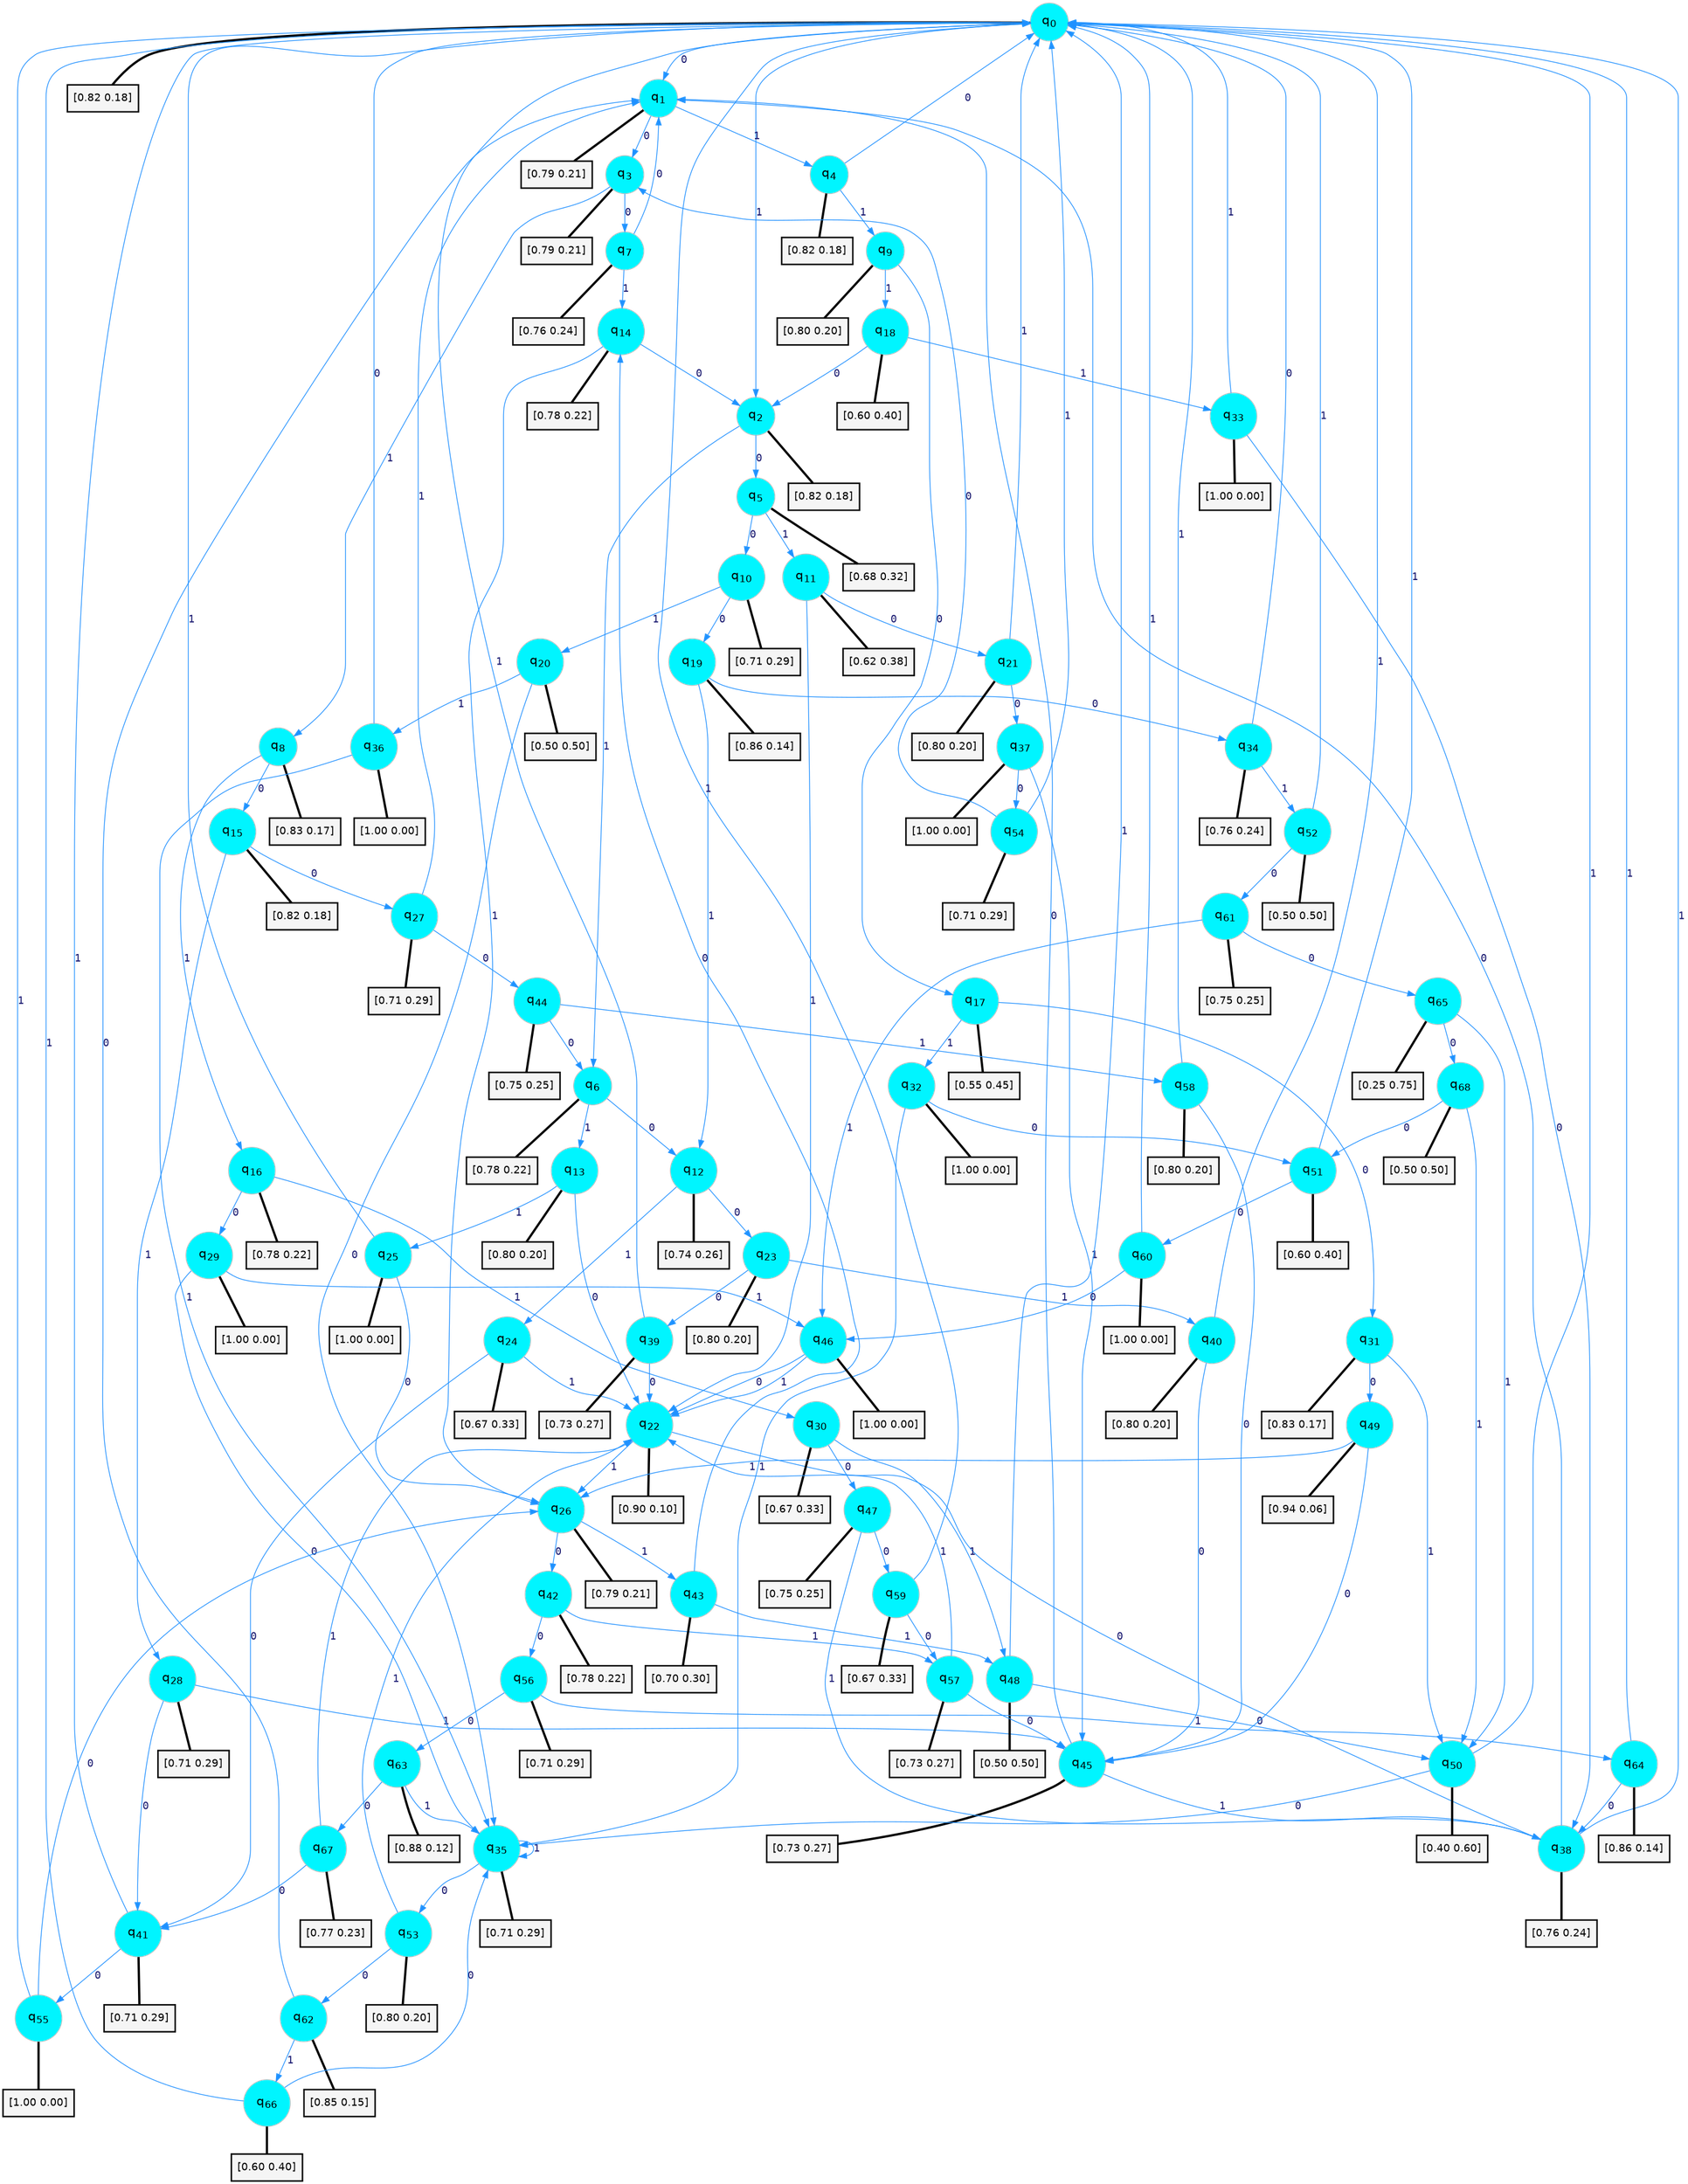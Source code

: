 digraph G {
graph [
bgcolor=transparent, dpi=300, rankdir=TD, size="40,25"];
node [
color=gray, fillcolor=turquoise1, fontcolor=black, fontname=Helvetica, fontsize=16, fontweight=bold, shape=circle, style=filled];
edge [
arrowsize=1, color=dodgerblue1, fontcolor=midnightblue, fontname=courier, fontweight=bold, penwidth=1, style=solid, weight=20];
0[label=<q<SUB>0</SUB>>];
1[label=<q<SUB>1</SUB>>];
2[label=<q<SUB>2</SUB>>];
3[label=<q<SUB>3</SUB>>];
4[label=<q<SUB>4</SUB>>];
5[label=<q<SUB>5</SUB>>];
6[label=<q<SUB>6</SUB>>];
7[label=<q<SUB>7</SUB>>];
8[label=<q<SUB>8</SUB>>];
9[label=<q<SUB>9</SUB>>];
10[label=<q<SUB>10</SUB>>];
11[label=<q<SUB>11</SUB>>];
12[label=<q<SUB>12</SUB>>];
13[label=<q<SUB>13</SUB>>];
14[label=<q<SUB>14</SUB>>];
15[label=<q<SUB>15</SUB>>];
16[label=<q<SUB>16</SUB>>];
17[label=<q<SUB>17</SUB>>];
18[label=<q<SUB>18</SUB>>];
19[label=<q<SUB>19</SUB>>];
20[label=<q<SUB>20</SUB>>];
21[label=<q<SUB>21</SUB>>];
22[label=<q<SUB>22</SUB>>];
23[label=<q<SUB>23</SUB>>];
24[label=<q<SUB>24</SUB>>];
25[label=<q<SUB>25</SUB>>];
26[label=<q<SUB>26</SUB>>];
27[label=<q<SUB>27</SUB>>];
28[label=<q<SUB>28</SUB>>];
29[label=<q<SUB>29</SUB>>];
30[label=<q<SUB>30</SUB>>];
31[label=<q<SUB>31</SUB>>];
32[label=<q<SUB>32</SUB>>];
33[label=<q<SUB>33</SUB>>];
34[label=<q<SUB>34</SUB>>];
35[label=<q<SUB>35</SUB>>];
36[label=<q<SUB>36</SUB>>];
37[label=<q<SUB>37</SUB>>];
38[label=<q<SUB>38</SUB>>];
39[label=<q<SUB>39</SUB>>];
40[label=<q<SUB>40</SUB>>];
41[label=<q<SUB>41</SUB>>];
42[label=<q<SUB>42</SUB>>];
43[label=<q<SUB>43</SUB>>];
44[label=<q<SUB>44</SUB>>];
45[label=<q<SUB>45</SUB>>];
46[label=<q<SUB>46</SUB>>];
47[label=<q<SUB>47</SUB>>];
48[label=<q<SUB>48</SUB>>];
49[label=<q<SUB>49</SUB>>];
50[label=<q<SUB>50</SUB>>];
51[label=<q<SUB>51</SUB>>];
52[label=<q<SUB>52</SUB>>];
53[label=<q<SUB>53</SUB>>];
54[label=<q<SUB>54</SUB>>];
55[label=<q<SUB>55</SUB>>];
56[label=<q<SUB>56</SUB>>];
57[label=<q<SUB>57</SUB>>];
58[label=<q<SUB>58</SUB>>];
59[label=<q<SUB>59</SUB>>];
60[label=<q<SUB>60</SUB>>];
61[label=<q<SUB>61</SUB>>];
62[label=<q<SUB>62</SUB>>];
63[label=<q<SUB>63</SUB>>];
64[label=<q<SUB>64</SUB>>];
65[label=<q<SUB>65</SUB>>];
66[label=<q<SUB>66</SUB>>];
67[label=<q<SUB>67</SUB>>];
68[label=<q<SUB>68</SUB>>];
69[label="[0.82 0.18]", shape=box,fontcolor=black, fontname=Helvetica, fontsize=14, penwidth=2, fillcolor=whitesmoke,color=black];
70[label="[0.79 0.21]", shape=box,fontcolor=black, fontname=Helvetica, fontsize=14, penwidth=2, fillcolor=whitesmoke,color=black];
71[label="[0.82 0.18]", shape=box,fontcolor=black, fontname=Helvetica, fontsize=14, penwidth=2, fillcolor=whitesmoke,color=black];
72[label="[0.79 0.21]", shape=box,fontcolor=black, fontname=Helvetica, fontsize=14, penwidth=2, fillcolor=whitesmoke,color=black];
73[label="[0.82 0.18]", shape=box,fontcolor=black, fontname=Helvetica, fontsize=14, penwidth=2, fillcolor=whitesmoke,color=black];
74[label="[0.68 0.32]", shape=box,fontcolor=black, fontname=Helvetica, fontsize=14, penwidth=2, fillcolor=whitesmoke,color=black];
75[label="[0.78 0.22]", shape=box,fontcolor=black, fontname=Helvetica, fontsize=14, penwidth=2, fillcolor=whitesmoke,color=black];
76[label="[0.76 0.24]", shape=box,fontcolor=black, fontname=Helvetica, fontsize=14, penwidth=2, fillcolor=whitesmoke,color=black];
77[label="[0.83 0.17]", shape=box,fontcolor=black, fontname=Helvetica, fontsize=14, penwidth=2, fillcolor=whitesmoke,color=black];
78[label="[0.80 0.20]", shape=box,fontcolor=black, fontname=Helvetica, fontsize=14, penwidth=2, fillcolor=whitesmoke,color=black];
79[label="[0.71 0.29]", shape=box,fontcolor=black, fontname=Helvetica, fontsize=14, penwidth=2, fillcolor=whitesmoke,color=black];
80[label="[0.62 0.38]", shape=box,fontcolor=black, fontname=Helvetica, fontsize=14, penwidth=2, fillcolor=whitesmoke,color=black];
81[label="[0.74 0.26]", shape=box,fontcolor=black, fontname=Helvetica, fontsize=14, penwidth=2, fillcolor=whitesmoke,color=black];
82[label="[0.80 0.20]", shape=box,fontcolor=black, fontname=Helvetica, fontsize=14, penwidth=2, fillcolor=whitesmoke,color=black];
83[label="[0.78 0.22]", shape=box,fontcolor=black, fontname=Helvetica, fontsize=14, penwidth=2, fillcolor=whitesmoke,color=black];
84[label="[0.82 0.18]", shape=box,fontcolor=black, fontname=Helvetica, fontsize=14, penwidth=2, fillcolor=whitesmoke,color=black];
85[label="[0.78 0.22]", shape=box,fontcolor=black, fontname=Helvetica, fontsize=14, penwidth=2, fillcolor=whitesmoke,color=black];
86[label="[0.55 0.45]", shape=box,fontcolor=black, fontname=Helvetica, fontsize=14, penwidth=2, fillcolor=whitesmoke,color=black];
87[label="[0.60 0.40]", shape=box,fontcolor=black, fontname=Helvetica, fontsize=14, penwidth=2, fillcolor=whitesmoke,color=black];
88[label="[0.86 0.14]", shape=box,fontcolor=black, fontname=Helvetica, fontsize=14, penwidth=2, fillcolor=whitesmoke,color=black];
89[label="[0.50 0.50]", shape=box,fontcolor=black, fontname=Helvetica, fontsize=14, penwidth=2, fillcolor=whitesmoke,color=black];
90[label="[0.80 0.20]", shape=box,fontcolor=black, fontname=Helvetica, fontsize=14, penwidth=2, fillcolor=whitesmoke,color=black];
91[label="[0.90 0.10]", shape=box,fontcolor=black, fontname=Helvetica, fontsize=14, penwidth=2, fillcolor=whitesmoke,color=black];
92[label="[0.80 0.20]", shape=box,fontcolor=black, fontname=Helvetica, fontsize=14, penwidth=2, fillcolor=whitesmoke,color=black];
93[label="[0.67 0.33]", shape=box,fontcolor=black, fontname=Helvetica, fontsize=14, penwidth=2, fillcolor=whitesmoke,color=black];
94[label="[1.00 0.00]", shape=box,fontcolor=black, fontname=Helvetica, fontsize=14, penwidth=2, fillcolor=whitesmoke,color=black];
95[label="[0.79 0.21]", shape=box,fontcolor=black, fontname=Helvetica, fontsize=14, penwidth=2, fillcolor=whitesmoke,color=black];
96[label="[0.71 0.29]", shape=box,fontcolor=black, fontname=Helvetica, fontsize=14, penwidth=2, fillcolor=whitesmoke,color=black];
97[label="[0.71 0.29]", shape=box,fontcolor=black, fontname=Helvetica, fontsize=14, penwidth=2, fillcolor=whitesmoke,color=black];
98[label="[1.00 0.00]", shape=box,fontcolor=black, fontname=Helvetica, fontsize=14, penwidth=2, fillcolor=whitesmoke,color=black];
99[label="[0.67 0.33]", shape=box,fontcolor=black, fontname=Helvetica, fontsize=14, penwidth=2, fillcolor=whitesmoke,color=black];
100[label="[0.83 0.17]", shape=box,fontcolor=black, fontname=Helvetica, fontsize=14, penwidth=2, fillcolor=whitesmoke,color=black];
101[label="[1.00 0.00]", shape=box,fontcolor=black, fontname=Helvetica, fontsize=14, penwidth=2, fillcolor=whitesmoke,color=black];
102[label="[1.00 0.00]", shape=box,fontcolor=black, fontname=Helvetica, fontsize=14, penwidth=2, fillcolor=whitesmoke,color=black];
103[label="[0.76 0.24]", shape=box,fontcolor=black, fontname=Helvetica, fontsize=14, penwidth=2, fillcolor=whitesmoke,color=black];
104[label="[0.71 0.29]", shape=box,fontcolor=black, fontname=Helvetica, fontsize=14, penwidth=2, fillcolor=whitesmoke,color=black];
105[label="[1.00 0.00]", shape=box,fontcolor=black, fontname=Helvetica, fontsize=14, penwidth=2, fillcolor=whitesmoke,color=black];
106[label="[1.00 0.00]", shape=box,fontcolor=black, fontname=Helvetica, fontsize=14, penwidth=2, fillcolor=whitesmoke,color=black];
107[label="[0.76 0.24]", shape=box,fontcolor=black, fontname=Helvetica, fontsize=14, penwidth=2, fillcolor=whitesmoke,color=black];
108[label="[0.73 0.27]", shape=box,fontcolor=black, fontname=Helvetica, fontsize=14, penwidth=2, fillcolor=whitesmoke,color=black];
109[label="[0.80 0.20]", shape=box,fontcolor=black, fontname=Helvetica, fontsize=14, penwidth=2, fillcolor=whitesmoke,color=black];
110[label="[0.71 0.29]", shape=box,fontcolor=black, fontname=Helvetica, fontsize=14, penwidth=2, fillcolor=whitesmoke,color=black];
111[label="[0.78 0.22]", shape=box,fontcolor=black, fontname=Helvetica, fontsize=14, penwidth=2, fillcolor=whitesmoke,color=black];
112[label="[0.70 0.30]", shape=box,fontcolor=black, fontname=Helvetica, fontsize=14, penwidth=2, fillcolor=whitesmoke,color=black];
113[label="[0.75 0.25]", shape=box,fontcolor=black, fontname=Helvetica, fontsize=14, penwidth=2, fillcolor=whitesmoke,color=black];
114[label="[0.73 0.27]", shape=box,fontcolor=black, fontname=Helvetica, fontsize=14, penwidth=2, fillcolor=whitesmoke,color=black];
115[label="[1.00 0.00]", shape=box,fontcolor=black, fontname=Helvetica, fontsize=14, penwidth=2, fillcolor=whitesmoke,color=black];
116[label="[0.75 0.25]", shape=box,fontcolor=black, fontname=Helvetica, fontsize=14, penwidth=2, fillcolor=whitesmoke,color=black];
117[label="[0.50 0.50]", shape=box,fontcolor=black, fontname=Helvetica, fontsize=14, penwidth=2, fillcolor=whitesmoke,color=black];
118[label="[0.94 0.06]", shape=box,fontcolor=black, fontname=Helvetica, fontsize=14, penwidth=2, fillcolor=whitesmoke,color=black];
119[label="[0.40 0.60]", shape=box,fontcolor=black, fontname=Helvetica, fontsize=14, penwidth=2, fillcolor=whitesmoke,color=black];
120[label="[0.60 0.40]", shape=box,fontcolor=black, fontname=Helvetica, fontsize=14, penwidth=2, fillcolor=whitesmoke,color=black];
121[label="[0.50 0.50]", shape=box,fontcolor=black, fontname=Helvetica, fontsize=14, penwidth=2, fillcolor=whitesmoke,color=black];
122[label="[0.80 0.20]", shape=box,fontcolor=black, fontname=Helvetica, fontsize=14, penwidth=2, fillcolor=whitesmoke,color=black];
123[label="[0.71 0.29]", shape=box,fontcolor=black, fontname=Helvetica, fontsize=14, penwidth=2, fillcolor=whitesmoke,color=black];
124[label="[1.00 0.00]", shape=box,fontcolor=black, fontname=Helvetica, fontsize=14, penwidth=2, fillcolor=whitesmoke,color=black];
125[label="[0.71 0.29]", shape=box,fontcolor=black, fontname=Helvetica, fontsize=14, penwidth=2, fillcolor=whitesmoke,color=black];
126[label="[0.73 0.27]", shape=box,fontcolor=black, fontname=Helvetica, fontsize=14, penwidth=2, fillcolor=whitesmoke,color=black];
127[label="[0.80 0.20]", shape=box,fontcolor=black, fontname=Helvetica, fontsize=14, penwidth=2, fillcolor=whitesmoke,color=black];
128[label="[0.67 0.33]", shape=box,fontcolor=black, fontname=Helvetica, fontsize=14, penwidth=2, fillcolor=whitesmoke,color=black];
129[label="[1.00 0.00]", shape=box,fontcolor=black, fontname=Helvetica, fontsize=14, penwidth=2, fillcolor=whitesmoke,color=black];
130[label="[0.75 0.25]", shape=box,fontcolor=black, fontname=Helvetica, fontsize=14, penwidth=2, fillcolor=whitesmoke,color=black];
131[label="[0.85 0.15]", shape=box,fontcolor=black, fontname=Helvetica, fontsize=14, penwidth=2, fillcolor=whitesmoke,color=black];
132[label="[0.88 0.12]", shape=box,fontcolor=black, fontname=Helvetica, fontsize=14, penwidth=2, fillcolor=whitesmoke,color=black];
133[label="[0.86 0.14]", shape=box,fontcolor=black, fontname=Helvetica, fontsize=14, penwidth=2, fillcolor=whitesmoke,color=black];
134[label="[0.25 0.75]", shape=box,fontcolor=black, fontname=Helvetica, fontsize=14, penwidth=2, fillcolor=whitesmoke,color=black];
135[label="[0.60 0.40]", shape=box,fontcolor=black, fontname=Helvetica, fontsize=14, penwidth=2, fillcolor=whitesmoke,color=black];
136[label="[0.77 0.23]", shape=box,fontcolor=black, fontname=Helvetica, fontsize=14, penwidth=2, fillcolor=whitesmoke,color=black];
137[label="[0.50 0.50]", shape=box,fontcolor=black, fontname=Helvetica, fontsize=14, penwidth=2, fillcolor=whitesmoke,color=black];
0->1 [label=0];
0->2 [label=1];
0->69 [arrowhead=none, penwidth=3,color=black];
1->3 [label=0];
1->4 [label=1];
1->70 [arrowhead=none, penwidth=3,color=black];
2->5 [label=0];
2->6 [label=1];
2->71 [arrowhead=none, penwidth=3,color=black];
3->7 [label=0];
3->8 [label=1];
3->72 [arrowhead=none, penwidth=3,color=black];
4->0 [label=0];
4->9 [label=1];
4->73 [arrowhead=none, penwidth=3,color=black];
5->10 [label=0];
5->11 [label=1];
5->74 [arrowhead=none, penwidth=3,color=black];
6->12 [label=0];
6->13 [label=1];
6->75 [arrowhead=none, penwidth=3,color=black];
7->1 [label=0];
7->14 [label=1];
7->76 [arrowhead=none, penwidth=3,color=black];
8->15 [label=0];
8->16 [label=1];
8->77 [arrowhead=none, penwidth=3,color=black];
9->17 [label=0];
9->18 [label=1];
9->78 [arrowhead=none, penwidth=3,color=black];
10->19 [label=0];
10->20 [label=1];
10->79 [arrowhead=none, penwidth=3,color=black];
11->21 [label=0];
11->22 [label=1];
11->80 [arrowhead=none, penwidth=3,color=black];
12->23 [label=0];
12->24 [label=1];
12->81 [arrowhead=none, penwidth=3,color=black];
13->22 [label=0];
13->25 [label=1];
13->82 [arrowhead=none, penwidth=3,color=black];
14->2 [label=0];
14->26 [label=1];
14->83 [arrowhead=none, penwidth=3,color=black];
15->27 [label=0];
15->28 [label=1];
15->84 [arrowhead=none, penwidth=3,color=black];
16->29 [label=0];
16->30 [label=1];
16->85 [arrowhead=none, penwidth=3,color=black];
17->31 [label=0];
17->32 [label=1];
17->86 [arrowhead=none, penwidth=3,color=black];
18->2 [label=0];
18->33 [label=1];
18->87 [arrowhead=none, penwidth=3,color=black];
19->34 [label=0];
19->12 [label=1];
19->88 [arrowhead=none, penwidth=3,color=black];
20->35 [label=0];
20->36 [label=1];
20->89 [arrowhead=none, penwidth=3,color=black];
21->37 [label=0];
21->0 [label=1];
21->90 [arrowhead=none, penwidth=3,color=black];
22->38 [label=0];
22->26 [label=1];
22->91 [arrowhead=none, penwidth=3,color=black];
23->39 [label=0];
23->40 [label=1];
23->92 [arrowhead=none, penwidth=3,color=black];
24->41 [label=0];
24->22 [label=1];
24->93 [arrowhead=none, penwidth=3,color=black];
25->26 [label=0];
25->0 [label=1];
25->94 [arrowhead=none, penwidth=3,color=black];
26->42 [label=0];
26->43 [label=1];
26->95 [arrowhead=none, penwidth=3,color=black];
27->44 [label=0];
27->1 [label=1];
27->96 [arrowhead=none, penwidth=3,color=black];
28->41 [label=0];
28->45 [label=1];
28->97 [arrowhead=none, penwidth=3,color=black];
29->35 [label=0];
29->46 [label=1];
29->98 [arrowhead=none, penwidth=3,color=black];
30->47 [label=0];
30->48 [label=1];
30->99 [arrowhead=none, penwidth=3,color=black];
31->49 [label=0];
31->50 [label=1];
31->100 [arrowhead=none, penwidth=3,color=black];
32->51 [label=0];
32->35 [label=1];
32->101 [arrowhead=none, penwidth=3,color=black];
33->38 [label=0];
33->0 [label=1];
33->102 [arrowhead=none, penwidth=3,color=black];
34->0 [label=0];
34->52 [label=1];
34->103 [arrowhead=none, penwidth=3,color=black];
35->53 [label=0];
35->35 [label=1];
35->104 [arrowhead=none, penwidth=3,color=black];
36->0 [label=0];
36->35 [label=1];
36->105 [arrowhead=none, penwidth=3,color=black];
37->54 [label=0];
37->45 [label=1];
37->106 [arrowhead=none, penwidth=3,color=black];
38->1 [label=0];
38->0 [label=1];
38->107 [arrowhead=none, penwidth=3,color=black];
39->22 [label=0];
39->0 [label=1];
39->108 [arrowhead=none, penwidth=3,color=black];
40->45 [label=0];
40->0 [label=1];
40->109 [arrowhead=none, penwidth=3,color=black];
41->55 [label=0];
41->0 [label=1];
41->110 [arrowhead=none, penwidth=3,color=black];
42->56 [label=0];
42->57 [label=1];
42->111 [arrowhead=none, penwidth=3,color=black];
43->14 [label=0];
43->48 [label=1];
43->112 [arrowhead=none, penwidth=3,color=black];
44->6 [label=0];
44->58 [label=1];
44->113 [arrowhead=none, penwidth=3,color=black];
45->1 [label=0];
45->38 [label=1];
45->114 [arrowhead=none, penwidth=3,color=black];
46->22 [label=0];
46->22 [label=1];
46->115 [arrowhead=none, penwidth=3,color=black];
47->59 [label=0];
47->38 [label=1];
47->116 [arrowhead=none, penwidth=3,color=black];
48->50 [label=0];
48->0 [label=1];
48->117 [arrowhead=none, penwidth=3,color=black];
49->45 [label=0];
49->26 [label=1];
49->118 [arrowhead=none, penwidth=3,color=black];
50->35 [label=0];
50->0 [label=1];
50->119 [arrowhead=none, penwidth=3,color=black];
51->60 [label=0];
51->0 [label=1];
51->120 [arrowhead=none, penwidth=3,color=black];
52->61 [label=0];
52->0 [label=1];
52->121 [arrowhead=none, penwidth=3,color=black];
53->62 [label=0];
53->22 [label=1];
53->122 [arrowhead=none, penwidth=3,color=black];
54->3 [label=0];
54->0 [label=1];
54->123 [arrowhead=none, penwidth=3,color=black];
55->26 [label=0];
55->0 [label=1];
55->124 [arrowhead=none, penwidth=3,color=black];
56->63 [label=0];
56->64 [label=1];
56->125 [arrowhead=none, penwidth=3,color=black];
57->45 [label=0];
57->22 [label=1];
57->126 [arrowhead=none, penwidth=3,color=black];
58->45 [label=0];
58->0 [label=1];
58->127 [arrowhead=none, penwidth=3,color=black];
59->57 [label=0];
59->0 [label=1];
59->128 [arrowhead=none, penwidth=3,color=black];
60->46 [label=0];
60->0 [label=1];
60->129 [arrowhead=none, penwidth=3,color=black];
61->65 [label=0];
61->46 [label=1];
61->130 [arrowhead=none, penwidth=3,color=black];
62->1 [label=0];
62->66 [label=1];
62->131 [arrowhead=none, penwidth=3,color=black];
63->67 [label=0];
63->35 [label=1];
63->132 [arrowhead=none, penwidth=3,color=black];
64->38 [label=0];
64->0 [label=1];
64->133 [arrowhead=none, penwidth=3,color=black];
65->68 [label=0];
65->50 [label=1];
65->134 [arrowhead=none, penwidth=3,color=black];
66->35 [label=0];
66->0 [label=1];
66->135 [arrowhead=none, penwidth=3,color=black];
67->41 [label=0];
67->22 [label=1];
67->136 [arrowhead=none, penwidth=3,color=black];
68->51 [label=0];
68->50 [label=1];
68->137 [arrowhead=none, penwidth=3,color=black];
}
